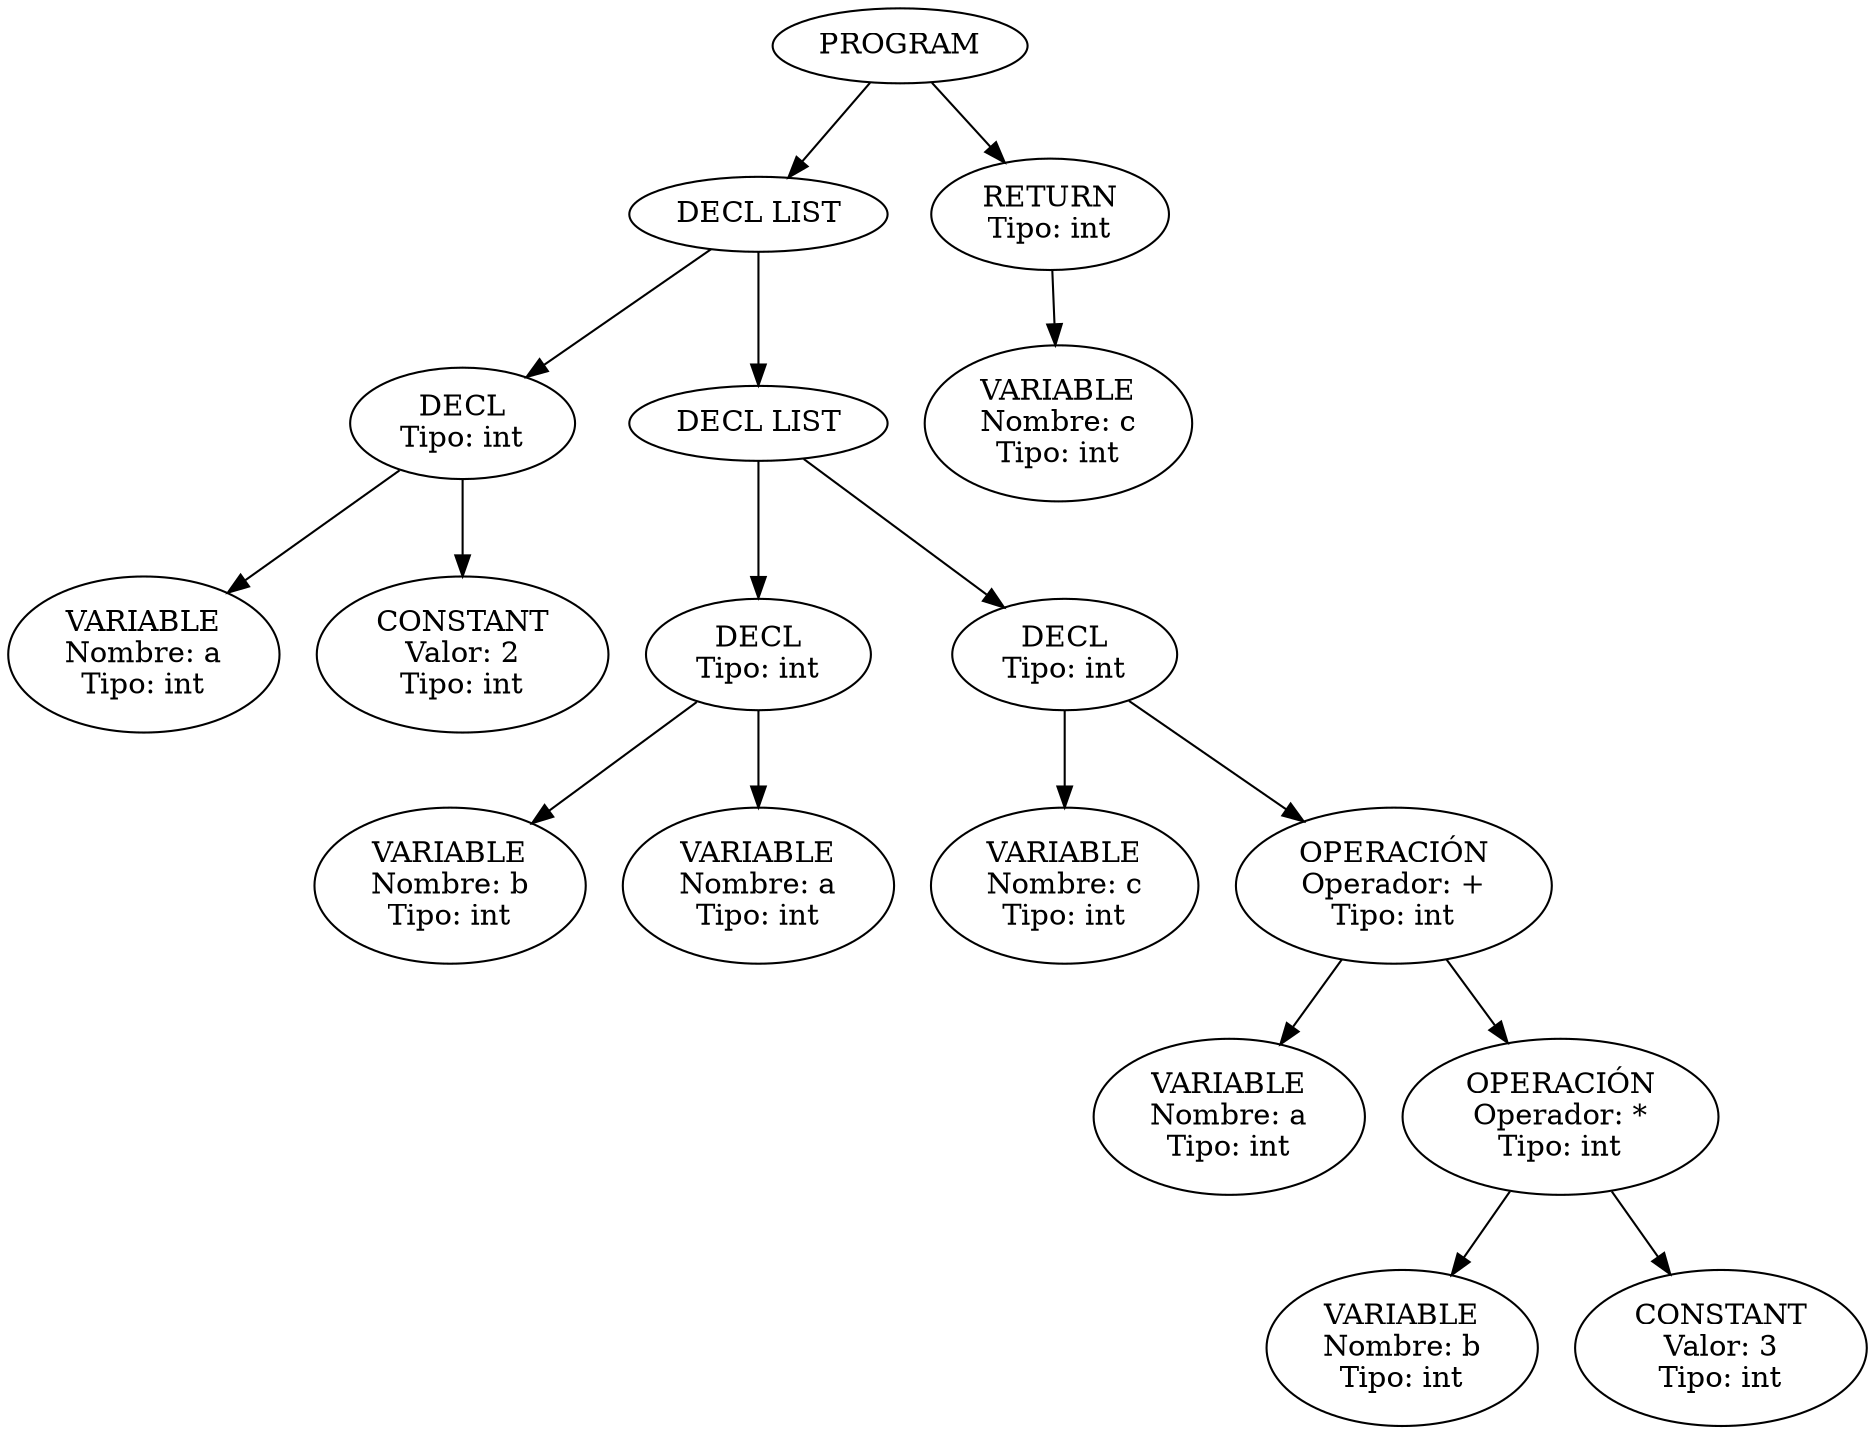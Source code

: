 digraph AST {
  0 [label="PROGRAM"];
  1 [label="DECL LIST"];
  2 [label="DECL\nTipo: int"];
  3 [label="VARIABLE\nNombre: a\nTipo: int"];
  2 -> 3;
  4 [label="CONSTANT\nValor: 2\nTipo: int"];
  2 -> 4;
  1 -> 2;
  5 [label="DECL LIST"];
  6 [label="DECL\nTipo: int"];
  7 [label="VARIABLE\nNombre: b\nTipo: int"];
  6 -> 7;
  8 [label="VARIABLE\nNombre: a\nTipo: int"];
  6 -> 8;
  5 -> 6;
  9 [label="DECL\nTipo: int"];
  10 [label="VARIABLE\nNombre: c\nTipo: int"];
  9 -> 10;
  11 [label="OPERACIÓN\nOperador: +\nTipo: int"];
  12 [label="VARIABLE\nNombre: a\nTipo: int"];
  11 -> 12;
  13 [label="OPERACIÓN\nOperador: *\nTipo: int"];
  14 [label="VARIABLE\nNombre: b\nTipo: int"];
  13 -> 14;
  15 [label="CONSTANT\nValor: 3\nTipo: int"];
  13 -> 15;
  11 -> 13;
  9 -> 11;
  5 -> 9;
  1 -> 5;
  0 -> 1;
  16 [label="RETURN\nTipo: int"];
  17 [label="VARIABLE\nNombre: c\nTipo: int"];
  16 -> 17;
  0 -> 16;
}
